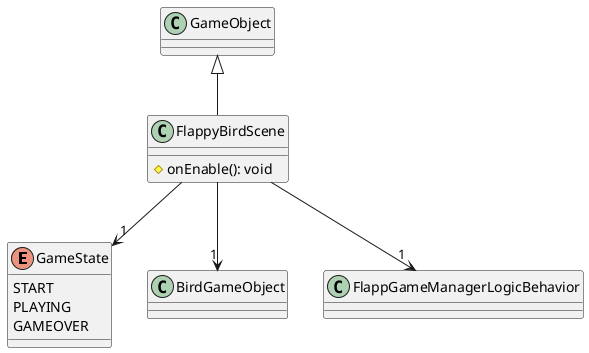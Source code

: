 @startuml
enum GameState {
    START
    PLAYING
    GAMEOVER
}
class FlappyBirdScene extends GameObject {
    #onEnable(): void
}
FlappyBirdScene --> "1" BirdGameObject
FlappyBirdScene --> "1" FlappGameManagerLogicBehavior
FlappyBirdScene --> "1" GameState
@enduml
